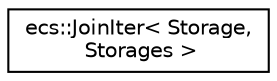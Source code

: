 digraph "Graphical Class Hierarchy"
{
 // LATEX_PDF_SIZE
  edge [fontname="Helvetica",fontsize="10",labelfontname="Helvetica",labelfontsize="10"];
  node [fontname="Helvetica",fontsize="10",shape=record];
  rankdir="LR";
  Node0 [label="ecs::JoinIter\< Storage,\l Storages \>",height=0.2,width=0.4,color="black", fillcolor="white", style="filled",URL="$classecs_1_1_join_iter.html",tooltip=" "];
}
